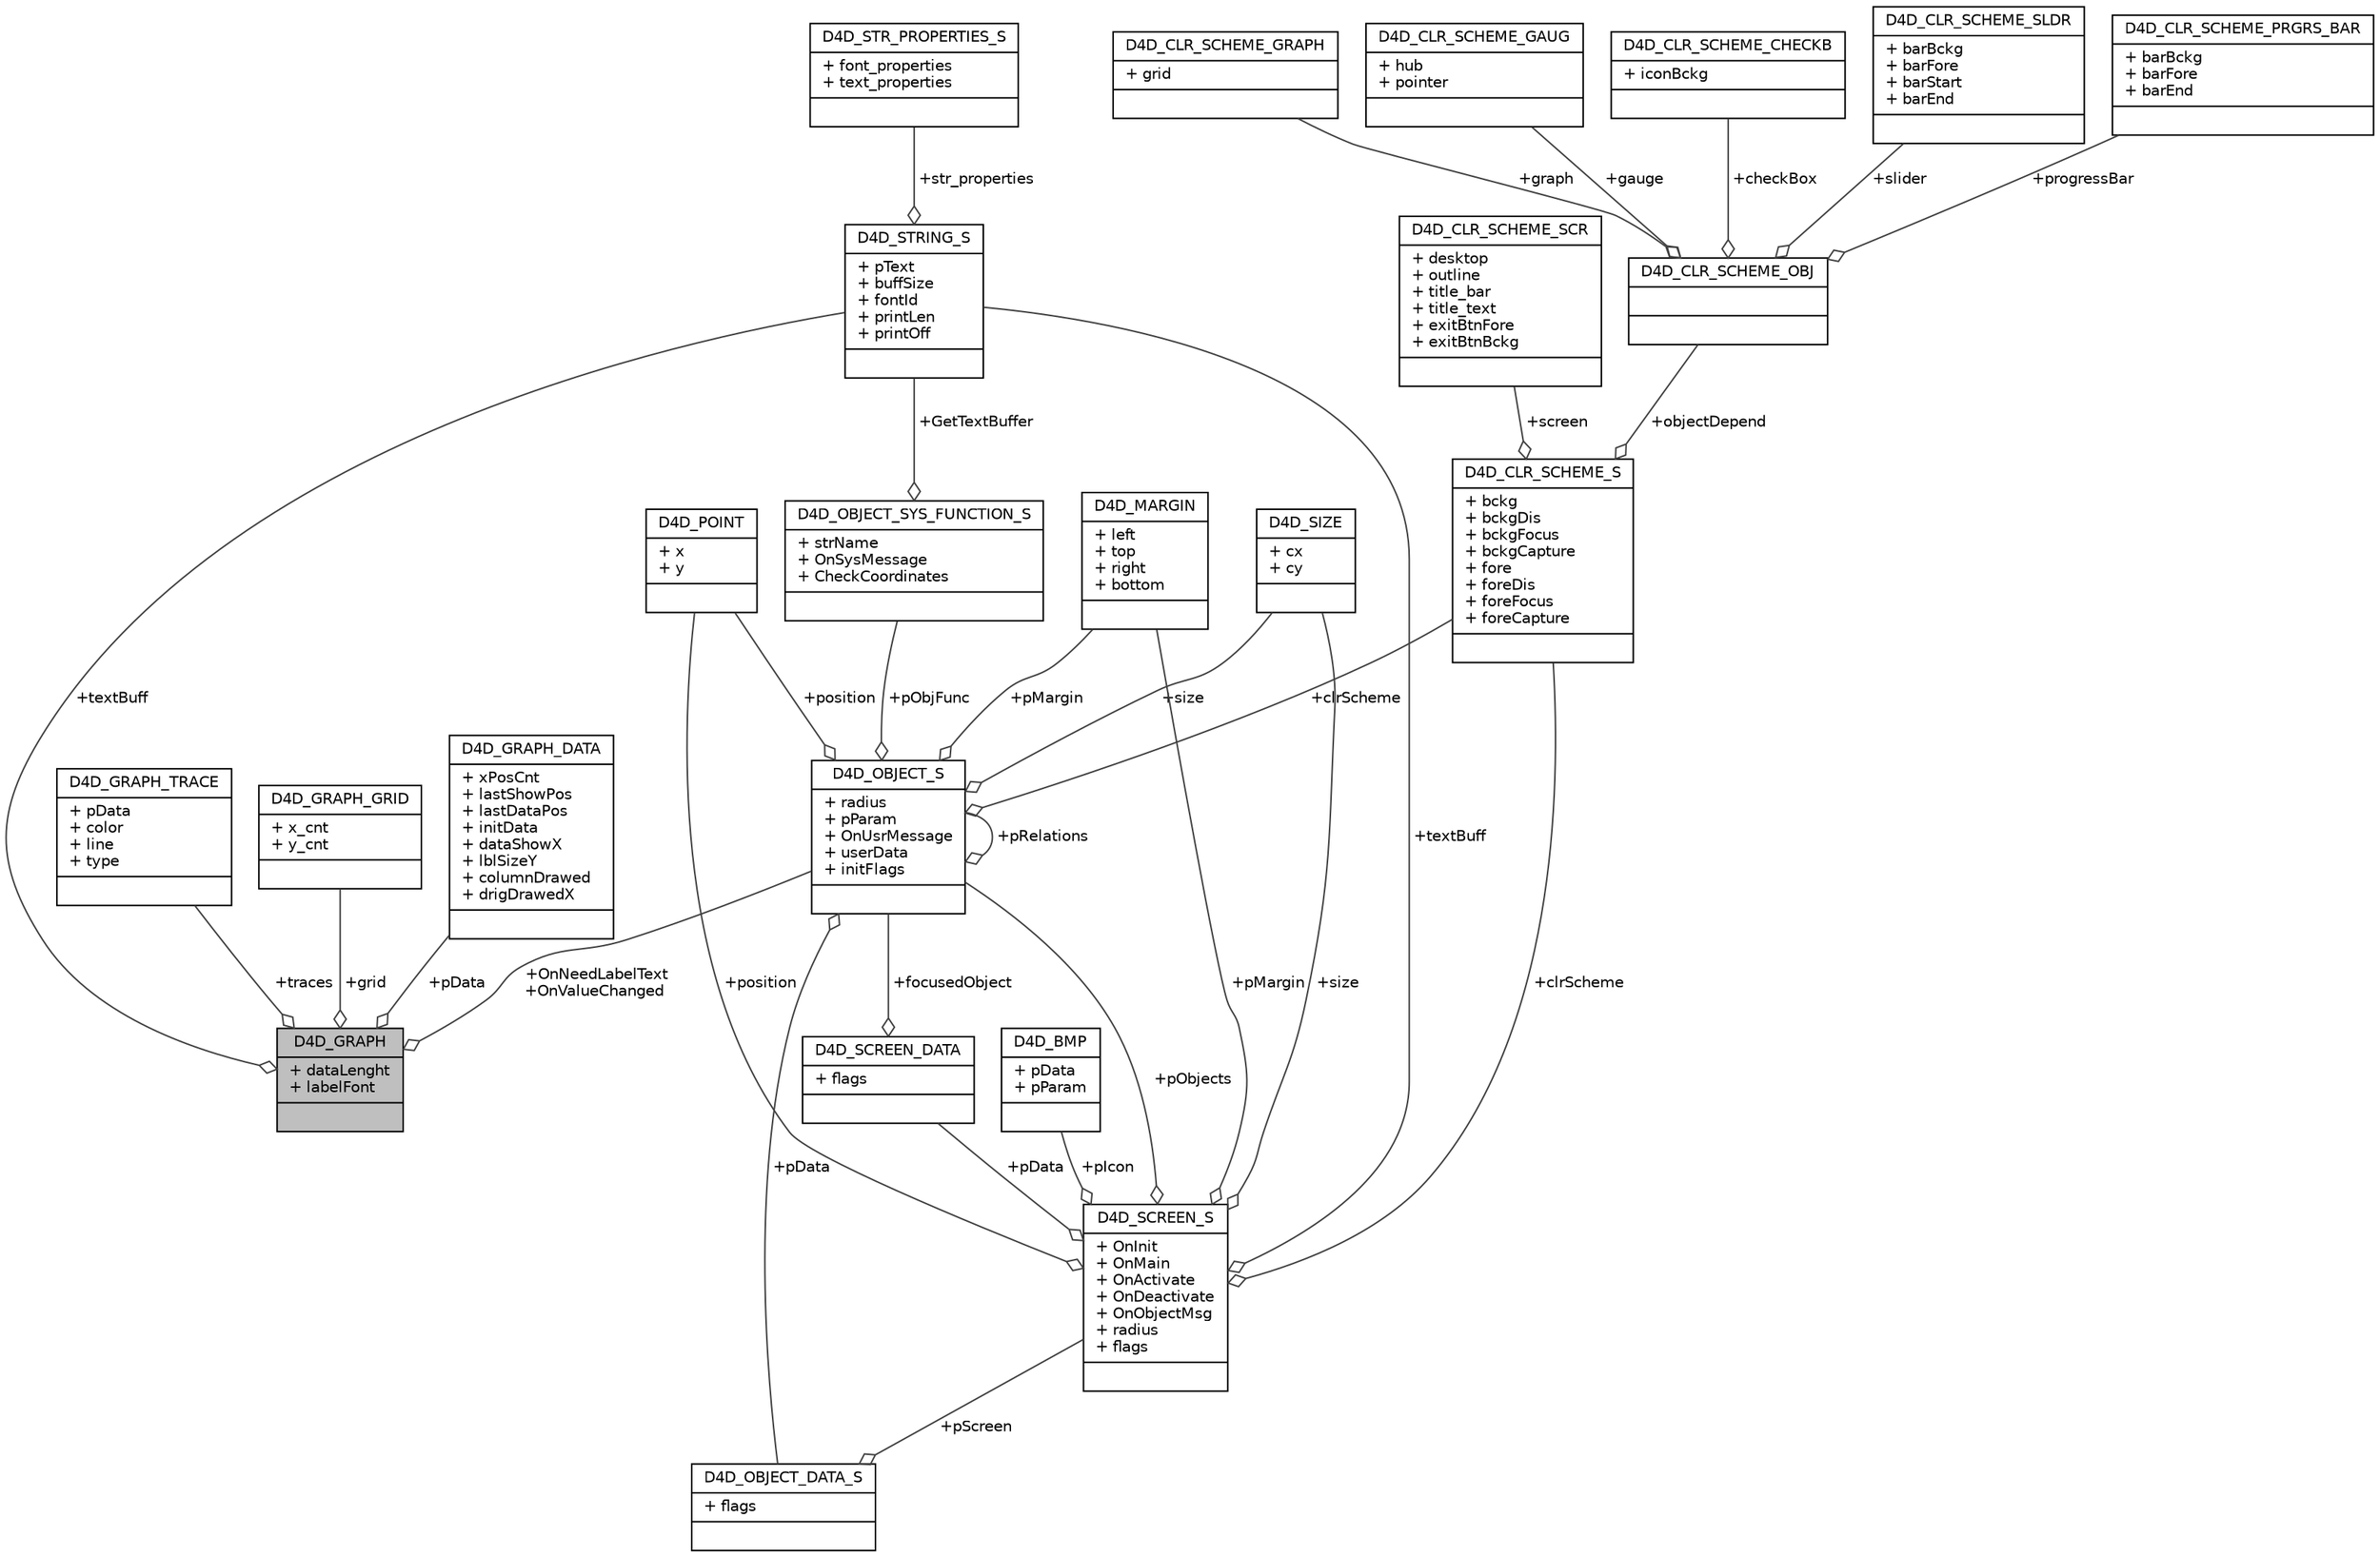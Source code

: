 digraph "D4D_GRAPH"
{
  edge [fontname="Helvetica",fontsize="10",labelfontname="Helvetica",labelfontsize="10"];
  node [fontname="Helvetica",fontsize="10",shape=record];
  Node1 [label="{D4D_GRAPH\n|+ dataLenght\l+ labelFont\l|}",height=0.2,width=0.4,color="black", fillcolor="grey75", style="filled" fontcolor="black"];
  Node2 -> Node1 [color="grey25",fontsize="10",style="solid",label=" +traces" ,arrowhead="odiamond",fontname="Helvetica"];
  Node2 [label="{D4D_GRAPH_TRACE\n|+ pData\l+ color\l+ line\l+ type\l|}",height=0.2,width=0.4,color="black", fillcolor="white", style="filled",URL="$struct_d4_d___g_r_a_p_h___t_r_a_c_e.html"];
  Node3 -> Node1 [color="grey25",fontsize="10",style="solid",label=" +grid" ,arrowhead="odiamond",fontname="Helvetica"];
  Node3 [label="{D4D_GRAPH_GRID\n|+ x_cnt\l+ y_cnt\l|}",height=0.2,width=0.4,color="black", fillcolor="white", style="filled",URL="$struct_d4_d___g_r_a_p_h___g_r_i_d.html"];
  Node4 -> Node1 [color="grey25",fontsize="10",style="solid",label=" +OnNeedLabelText\n+OnValueChanged" ,arrowhead="odiamond",fontname="Helvetica"];
  Node4 [label="{D4D_OBJECT_S\n|+ radius\l+ pParam\l+ OnUsrMessage\l+ userData\l+ initFlags\l|}",height=0.2,width=0.4,color="black", fillcolor="white", style="filled",URL="$group__doxd4d__object__type.html#struct_d4_d___o_b_j_e_c_t___s",tooltip="The object main structure type definition. "];
  Node5 -> Node4 [color="grey25",fontsize="10",style="solid",label=" +size" ,arrowhead="odiamond",fontname="Helvetica"];
  Node5 [label="{D4D_SIZE\n|+ cx\l+ cy\l|}",height=0.2,width=0.4,color="black", fillcolor="white", style="filled",URL="$group__doxd4d__types__type.html#struct_d4_d___s_i_z_e",tooltip="Type definition of eGUI size structure. "];
  Node4 -> Node4 [color="grey25",fontsize="10",style="solid",label=" +pRelations" ,arrowhead="odiamond",fontname="Helvetica"];
  Node6 -> Node4 [color="grey25",fontsize="10",style="solid",label=" +pObjFunc" ,arrowhead="odiamond",fontname="Helvetica"];
  Node6 [label="{D4D_OBJECT_SYS_FUNCTION_S\n|+ strName\l+ OnSysMessage\l+ CheckCoordinates\l|}",height=0.2,width=0.4,color="black", fillcolor="white", style="filled",URL="$group__doxd4d__object__type.html#struct_d4_d___o_b_j_e_c_t___s_y_s___f_u_n_c_t_i_o_n___s",tooltip="The object system function needed for each object - this is part of D4D_OBJECT main structure..."];
  Node7 -> Node6 [color="grey25",fontsize="10",style="solid",label=" +GetTextBuffer" ,arrowhead="odiamond",fontname="Helvetica"];
  Node7 [label="{D4D_STRING_S\n|+ pText\l+ buffSize\l+ fontId\l+ printLen\l+ printOff\l|}",height=0.2,width=0.4,color="black", fillcolor="white", style="filled",URL="$group__doxd4d__string__type.html#struct_d4_d___s_t_r_i_n_g___s",tooltip="The string type. This structure contains all properties about string in eGUI. "];
  Node8 -> Node7 [color="grey25",fontsize="10",style="solid",label=" +str_properties" ,arrowhead="odiamond",fontname="Helvetica"];
  Node8 [label="{D4D_STR_PROPERTIES_S\n|+ font_properties\l+ text_properties\l|}",height=0.2,width=0.4,color="black", fillcolor="white", style="filled",URL="$group__doxd4d__string__type.html#struct_d4_d___s_t_r___p_r_o_p_e_r_t_i_e_s___s",tooltip="The string properties type. This structure contains as Font as Text properties. "];
  Node9 -> Node4 [color="grey25",fontsize="10",style="solid",label=" +position" ,arrowhead="odiamond",fontname="Helvetica"];
  Node9 [label="{D4D_POINT\n|+ x\l+ y\l|}",height=0.2,width=0.4,color="black", fillcolor="white", style="filled",URL="$group__doxd4d__types__type.html#struct_d4_d___p_o_i_n_t",tooltip="Type definition of eGUI point structure. "];
  Node10 -> Node4 [color="grey25",fontsize="10",style="solid",label=" +pData" ,arrowhead="odiamond",fontname="Helvetica"];
  Node10 [label="{D4D_OBJECT_DATA_S\n|+ flags\l|}",height=0.2,width=0.4,color="black", fillcolor="white", style="filled",URL="$group__doxd4d__object__type.html#struct_d4_d___o_b_j_e_c_t___d_a_t_a___s",tooltip="The object changeble data structure - this is part of D4D_OBJECT main structure. "];
  Node11 -> Node10 [color="grey25",fontsize="10",style="solid",label=" +pScreen" ,arrowhead="odiamond",fontname="Helvetica"];
  Node11 [label="{D4D_SCREEN_S\n|+ OnInit\l+ OnMain\l+ OnActivate\l+ OnDeactivate\l+ OnObjectMsg\l+ radius\l+ flags\l|}",height=0.2,width=0.4,color="black", fillcolor="white", style="filled",URL="$group__doxd4d__screen__type.html#struct_d4_d___s_c_r_e_e_n___s",tooltip="The screen structure type. The main screen structure that contains all needed data to run the eGUI sc..."];
  Node5 -> Node11 [color="grey25",fontsize="10",style="solid",label=" +size" ,arrowhead="odiamond",fontname="Helvetica"];
  Node4 -> Node11 [color="grey25",fontsize="10",style="solid",label=" +pObjects" ,arrowhead="odiamond",fontname="Helvetica"];
  Node12 -> Node11 [color="grey25",fontsize="10",style="solid",label=" +pIcon" ,arrowhead="odiamond",fontname="Helvetica"];
  Node12 [label="{D4D_BMP\n|+ pData\l+ pParam\l|}",height=0.2,width=0.4,color="black", fillcolor="white", style="filled",URL="$group__doxd4d__bmp__type.html#struct_d4_d___b_m_p",tooltip="D4D_BMP eGUI main image structure. "];
  Node9 -> Node11 [color="grey25",fontsize="10",style="solid",label=" +position" ,arrowhead="odiamond",fontname="Helvetica"];
  Node7 -> Node11 [color="grey25",fontsize="10",style="solid",label=" +textBuff" ,arrowhead="odiamond",fontname="Helvetica"];
  Node13 -> Node11 [color="grey25",fontsize="10",style="solid",label=" +pData" ,arrowhead="odiamond",fontname="Helvetica"];
  Node13 [label="{D4D_SCREEN_DATA\n|+ flags\l|}",height=0.2,width=0.4,color="black", fillcolor="white", style="filled",URL="$group__doxd4d__screen__type.html#struct_d4_d___s_c_r_e_e_n___d_a_t_a",tooltip="The screen run time data type. It used to internal store the runtime data by eGUI. "];
  Node4 -> Node13 [color="grey25",fontsize="10",style="solid",label=" +focusedObject" ,arrowhead="odiamond",fontname="Helvetica"];
  Node14 -> Node11 [color="grey25",fontsize="10",style="solid",label=" +clrScheme" ,arrowhead="odiamond",fontname="Helvetica"];
  Node14 [label="{D4D_CLR_SCHEME_S\n|+ bckg\l+ bckgDis\l+ bckgFocus\l+ bckgCapture\l+ fore\l+ foreDis\l+ foreFocus\l+ foreCapture\l|}",height=0.2,width=0.4,color="black", fillcolor="white", style="filled",URL="$group__doxd4d__scheme__type.html#struct_d4_d___c_l_r___s_c_h_e_m_e___s",tooltip="This is the main structure of the color scheme in the D4D. It contains all the necessary colors to ru..."];
  Node15 -> Node14 [color="grey25",fontsize="10",style="solid",label=" +objectDepend" ,arrowhead="odiamond",fontname="Helvetica"];
  Node15 [label="{D4D_CLR_SCHEME_OBJ\n||}",height=0.2,width=0.4,color="black", fillcolor="white", style="filled",URL="$group__doxd4d__scheme__type.html#struct_d4_d___c_l_r___s_c_h_e_m_e___o_b_j",tooltip="This structure contains all object dependent colors of the color scheme in the D4D. It is divided into the small objects that describe structures containing individual colors. "];
  Node16 -> Node15 [color="grey25",fontsize="10",style="solid",label=" +slider" ,arrowhead="odiamond",fontname="Helvetica"];
  Node16 [label="{D4D_CLR_SCHEME_SLDR\n|+ barBckg\l+ barFore\l+ barStart\l+ barEnd\l|}",height=0.2,width=0.4,color="black", fillcolor="white", style="filled",URL="$group__doxd4d__scheme__type.html#struct_d4_d___c_l_r___s_c_h_e_m_e___s_l_d_r",tooltip="This structure contains specific colors (non-standard) for the slider object. "];
  Node17 -> Node15 [color="grey25",fontsize="10",style="solid",label=" +progressBar" ,arrowhead="odiamond",fontname="Helvetica"];
  Node17 [label="{D4D_CLR_SCHEME_PRGRS_BAR\n|+ barBckg\l+ barFore\l+ barEnd\l|}",height=0.2,width=0.4,color="black", fillcolor="white", style="filled",URL="$group__doxd4d__scheme__type.html#struct_d4_d___c_l_r___s_c_h_e_m_e___p_r_g_r_s___b_a_r",tooltip="This structure contains specific colors (non-standard) for the progress bar object. "];
  Node18 -> Node15 [color="grey25",fontsize="10",style="solid",label=" +graph" ,arrowhead="odiamond",fontname="Helvetica"];
  Node18 [label="{D4D_CLR_SCHEME_GRAPH\n|+ grid\l|}",height=0.2,width=0.4,color="black", fillcolor="white", style="filled",URL="$group__doxd4d__scheme__type.html#struct_d4_d___c_l_r___s_c_h_e_m_e___g_r_a_p_h",tooltip="This structure contains specific colors (non-standard) for the graph object. "];
  Node19 -> Node15 [color="grey25",fontsize="10",style="solid",label=" +gauge" ,arrowhead="odiamond",fontname="Helvetica"];
  Node19 [label="{D4D_CLR_SCHEME_GAUG\n|+ hub\l+ pointer\l|}",height=0.2,width=0.4,color="black", fillcolor="white", style="filled",URL="$group__doxd4d__scheme__type.html#struct_d4_d___c_l_r___s_c_h_e_m_e___g_a_u_g",tooltip="This structure contains specific colors (non-standard) for the gauge object. "];
  Node20 -> Node15 [color="grey25",fontsize="10",style="solid",label=" +checkBox" ,arrowhead="odiamond",fontname="Helvetica"];
  Node20 [label="{D4D_CLR_SCHEME_CHECKB\n|+ iconBckg\l|}",height=0.2,width=0.4,color="black", fillcolor="white", style="filled",URL="$group__doxd4d__scheme__type.html#struct_d4_d___c_l_r___s_c_h_e_m_e___c_h_e_c_k_b",tooltip="This structure contains specific colors (non-standard) for the check box object. "];
  Node21 -> Node14 [color="grey25",fontsize="10",style="solid",label=" +screen" ,arrowhead="odiamond",fontname="Helvetica"];
  Node21 [label="{D4D_CLR_SCHEME_SCR\n|+ desktop\l+ outline\l+ title_bar\l+ title_text\l+ exitBtnFore\l+ exitBtnBckg\l|}",height=0.2,width=0.4,color="black", fillcolor="white", style="filled",URL="$group__doxd4d__scheme__type.html#struct_d4_d___c_l_r___s_c_h_e_m_e___s_c_r",tooltip="This is the structure of the color scheme for screens in the D4D. It contains all the necessary color..."];
  Node22 -> Node11 [color="grey25",fontsize="10",style="solid",label=" +pMargin" ,arrowhead="odiamond",fontname="Helvetica"];
  Node22 [label="{D4D_MARGIN\n|+ left\l+ top\l+ right\l+ bottom\l|}",height=0.2,width=0.4,color="black", fillcolor="white", style="filled",URL="$group__doxd4d__types__type.html#struct_d4_d___m_a_r_g_i_n",tooltip="Type definition of eGUI client area margin structure. "];
  Node14 -> Node4 [color="grey25",fontsize="10",style="solid",label=" +clrScheme" ,arrowhead="odiamond",fontname="Helvetica"];
  Node22 -> Node4 [color="grey25",fontsize="10",style="solid",label=" +pMargin" ,arrowhead="odiamond",fontname="Helvetica"];
  Node7 -> Node1 [color="grey25",fontsize="10",style="solid",label=" +textBuff" ,arrowhead="odiamond",fontname="Helvetica"];
  Node23 -> Node1 [color="grey25",fontsize="10",style="solid",label=" +pData" ,arrowhead="odiamond",fontname="Helvetica"];
  Node23 [label="{D4D_GRAPH_DATA\n|+ xPosCnt\l+ lastShowPos\l+ lastDataPos\l+ initData\l+ dataShowX\l+ lblSizeY\l+ columnDrawed\l+ drigDrawedX\l|}",height=0.2,width=0.4,color="black", fillcolor="white", style="filled",URL="$struct_d4_d___g_r_a_p_h___d_a_t_a.html"];
}
